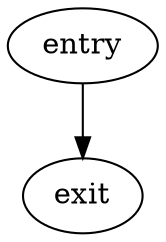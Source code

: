 digraph workflow {
    entry[
        se_type0 = MultiSessionOperationTrigger,
        se_displayName0 = "Example Button" # Optional
        se_iconService0 = "" # Optional
        se_iconUrl0 = "" # Optional
        se_iconXaml0 = "" # Optional
        se_showButtonText0 = true, # Does it show display name next to the button or not?
        se_sortOrder0 = 0,
        se_visibilityCondition0 = "(dynamicStateMachineContext, msLogger) => {
            return true;
        }", # Button visibility condition
    ]

    entry->exit;
}